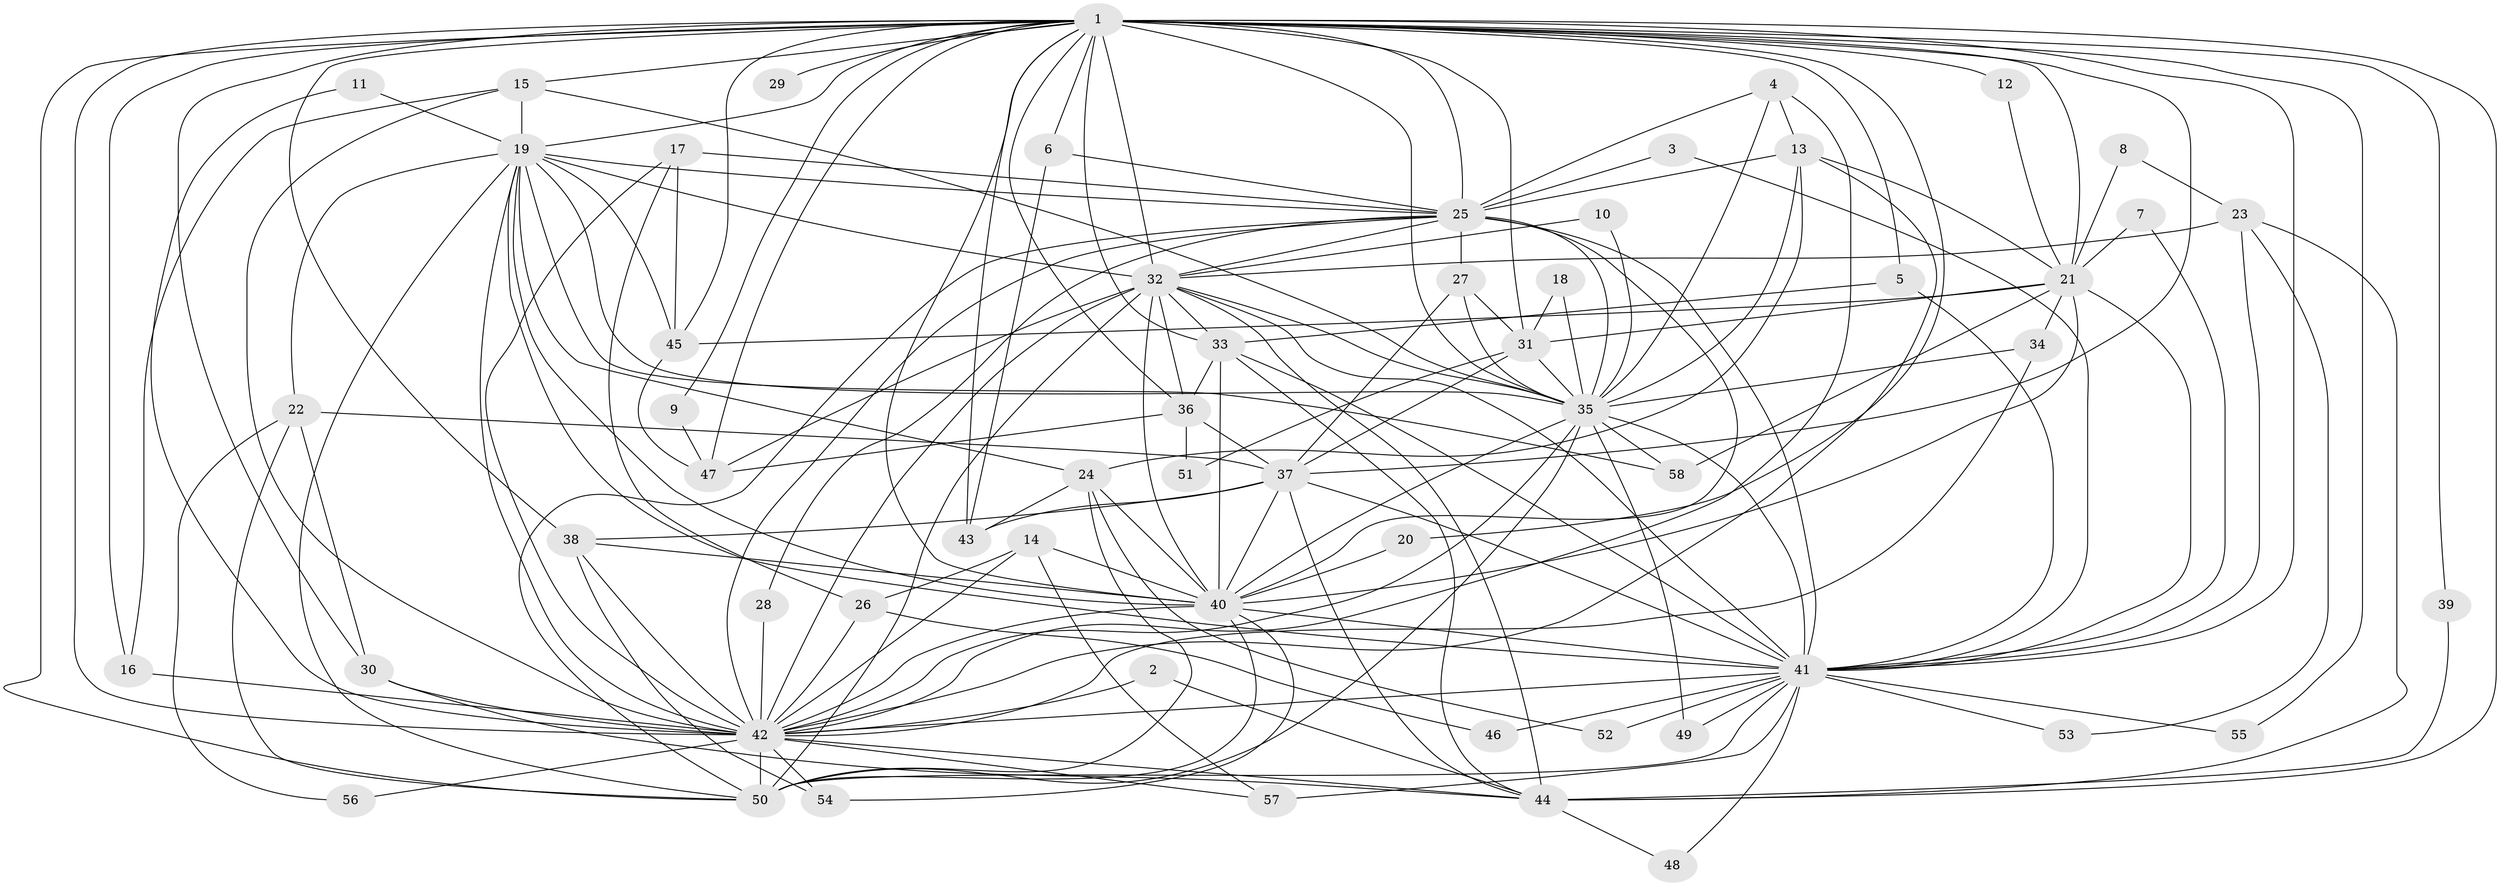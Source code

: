 // original degree distribution, {21: 0.008695652173913044, 23: 0.008695652173913044, 30: 0.008695652173913044, 18: 0.02608695652173913, 17: 0.008695652173913044, 24: 0.008695652173913044, 16: 0.008695652173913044, 12: 0.008695652173913044, 11: 0.017391304347826087, 5: 0.06086956521739131, 4: 0.0782608695652174, 3: 0.17391304347826086, 2: 0.5304347826086957, 6: 0.034782608695652174, 7: 0.017391304347826087}
// Generated by graph-tools (version 1.1) at 2025/25/03/09/25 03:25:41]
// undirected, 58 vertices, 173 edges
graph export_dot {
graph [start="1"]
  node [color=gray90,style=filled];
  1;
  2;
  3;
  4;
  5;
  6;
  7;
  8;
  9;
  10;
  11;
  12;
  13;
  14;
  15;
  16;
  17;
  18;
  19;
  20;
  21;
  22;
  23;
  24;
  25;
  26;
  27;
  28;
  29;
  30;
  31;
  32;
  33;
  34;
  35;
  36;
  37;
  38;
  39;
  40;
  41;
  42;
  43;
  44;
  45;
  46;
  47;
  48;
  49;
  50;
  51;
  52;
  53;
  54;
  55;
  56;
  57;
  58;
  1 -- 5 [weight=1.0];
  1 -- 6 [weight=1.0];
  1 -- 9 [weight=1.0];
  1 -- 12 [weight=1.0];
  1 -- 15 [weight=1.0];
  1 -- 16 [weight=1.0];
  1 -- 19 [weight=2.0];
  1 -- 20 [weight=1.0];
  1 -- 21 [weight=1.0];
  1 -- 25 [weight=2.0];
  1 -- 29 [weight=2.0];
  1 -- 30 [weight=1.0];
  1 -- 31 [weight=1.0];
  1 -- 32 [weight=4.0];
  1 -- 33 [weight=1.0];
  1 -- 35 [weight=2.0];
  1 -- 36 [weight=1.0];
  1 -- 37 [weight=2.0];
  1 -- 38 [weight=1.0];
  1 -- 39 [weight=1.0];
  1 -- 40 [weight=2.0];
  1 -- 41 [weight=2.0];
  1 -- 42 [weight=2.0];
  1 -- 43 [weight=2.0];
  1 -- 44 [weight=2.0];
  1 -- 45 [weight=1.0];
  1 -- 47 [weight=1.0];
  1 -- 50 [weight=2.0];
  1 -- 55 [weight=1.0];
  2 -- 42 [weight=1.0];
  2 -- 44 [weight=1.0];
  3 -- 25 [weight=1.0];
  3 -- 41 [weight=1.0];
  4 -- 13 [weight=1.0];
  4 -- 25 [weight=1.0];
  4 -- 35 [weight=1.0];
  4 -- 42 [weight=1.0];
  5 -- 33 [weight=1.0];
  5 -- 41 [weight=1.0];
  6 -- 25 [weight=1.0];
  6 -- 43 [weight=1.0];
  7 -- 21 [weight=1.0];
  7 -- 41 [weight=1.0];
  8 -- 21 [weight=1.0];
  8 -- 23 [weight=1.0];
  9 -- 47 [weight=1.0];
  10 -- 32 [weight=1.0];
  10 -- 35 [weight=1.0];
  11 -- 19 [weight=1.0];
  11 -- 42 [weight=1.0];
  12 -- 21 [weight=1.0];
  13 -- 21 [weight=1.0];
  13 -- 24 [weight=1.0];
  13 -- 25 [weight=1.0];
  13 -- 35 [weight=1.0];
  13 -- 42 [weight=1.0];
  14 -- 26 [weight=1.0];
  14 -- 40 [weight=1.0];
  14 -- 42 [weight=1.0];
  14 -- 57 [weight=1.0];
  15 -- 16 [weight=1.0];
  15 -- 19 [weight=1.0];
  15 -- 35 [weight=1.0];
  15 -- 42 [weight=1.0];
  16 -- 42 [weight=2.0];
  17 -- 25 [weight=2.0];
  17 -- 26 [weight=1.0];
  17 -- 42 [weight=1.0];
  17 -- 45 [weight=1.0];
  18 -- 31 [weight=1.0];
  18 -- 35 [weight=1.0];
  19 -- 22 [weight=1.0];
  19 -- 24 [weight=1.0];
  19 -- 25 [weight=1.0];
  19 -- 32 [weight=1.0];
  19 -- 35 [weight=1.0];
  19 -- 40 [weight=1.0];
  19 -- 41 [weight=2.0];
  19 -- 42 [weight=1.0];
  19 -- 45 [weight=1.0];
  19 -- 50 [weight=1.0];
  19 -- 58 [weight=1.0];
  20 -- 40 [weight=1.0];
  21 -- 31 [weight=1.0];
  21 -- 34 [weight=1.0];
  21 -- 40 [weight=1.0];
  21 -- 41 [weight=1.0];
  21 -- 45 [weight=1.0];
  21 -- 58 [weight=1.0];
  22 -- 30 [weight=1.0];
  22 -- 37 [weight=1.0];
  22 -- 50 [weight=1.0];
  22 -- 56 [weight=1.0];
  23 -- 32 [weight=1.0];
  23 -- 41 [weight=1.0];
  23 -- 44 [weight=1.0];
  23 -- 53 [weight=1.0];
  24 -- 40 [weight=1.0];
  24 -- 43 [weight=1.0];
  24 -- 50 [weight=1.0];
  24 -- 52 [weight=1.0];
  25 -- 27 [weight=1.0];
  25 -- 28 [weight=1.0];
  25 -- 32 [weight=1.0];
  25 -- 35 [weight=1.0];
  25 -- 40 [weight=1.0];
  25 -- 41 [weight=1.0];
  25 -- 42 [weight=2.0];
  25 -- 50 [weight=1.0];
  26 -- 42 [weight=1.0];
  26 -- 46 [weight=1.0];
  27 -- 31 [weight=1.0];
  27 -- 35 [weight=1.0];
  27 -- 37 [weight=1.0];
  28 -- 42 [weight=1.0];
  30 -- 42 [weight=1.0];
  30 -- 44 [weight=1.0];
  31 -- 35 [weight=1.0];
  31 -- 37 [weight=1.0];
  31 -- 51 [weight=1.0];
  32 -- 33 [weight=1.0];
  32 -- 35 [weight=1.0];
  32 -- 36 [weight=1.0];
  32 -- 40 [weight=1.0];
  32 -- 41 [weight=1.0];
  32 -- 42 [weight=2.0];
  32 -- 44 [weight=1.0];
  32 -- 47 [weight=2.0];
  32 -- 50 [weight=1.0];
  33 -- 36 [weight=1.0];
  33 -- 40 [weight=1.0];
  33 -- 41 [weight=1.0];
  33 -- 44 [weight=1.0];
  34 -- 35 [weight=1.0];
  34 -- 42 [weight=1.0];
  35 -- 40 [weight=1.0];
  35 -- 41 [weight=2.0];
  35 -- 42 [weight=1.0];
  35 -- 49 [weight=1.0];
  35 -- 50 [weight=1.0];
  35 -- 58 [weight=1.0];
  36 -- 37 [weight=1.0];
  36 -- 47 [weight=1.0];
  36 -- 51 [weight=1.0];
  37 -- 38 [weight=1.0];
  37 -- 40 [weight=1.0];
  37 -- 41 [weight=1.0];
  37 -- 43 [weight=1.0];
  37 -- 44 [weight=1.0];
  38 -- 40 [weight=1.0];
  38 -- 42 [weight=1.0];
  38 -- 54 [weight=1.0];
  39 -- 44 [weight=1.0];
  40 -- 41 [weight=1.0];
  40 -- 42 [weight=1.0];
  40 -- 50 [weight=1.0];
  40 -- 54 [weight=1.0];
  41 -- 42 [weight=1.0];
  41 -- 46 [weight=1.0];
  41 -- 48 [weight=1.0];
  41 -- 49 [weight=1.0];
  41 -- 50 [weight=1.0];
  41 -- 52 [weight=1.0];
  41 -- 53 [weight=1.0];
  41 -- 55 [weight=1.0];
  41 -- 57 [weight=1.0];
  42 -- 44 [weight=1.0];
  42 -- 50 [weight=2.0];
  42 -- 54 [weight=1.0];
  42 -- 56 [weight=1.0];
  42 -- 57 [weight=1.0];
  44 -- 48 [weight=1.0];
  45 -- 47 [weight=1.0];
}

